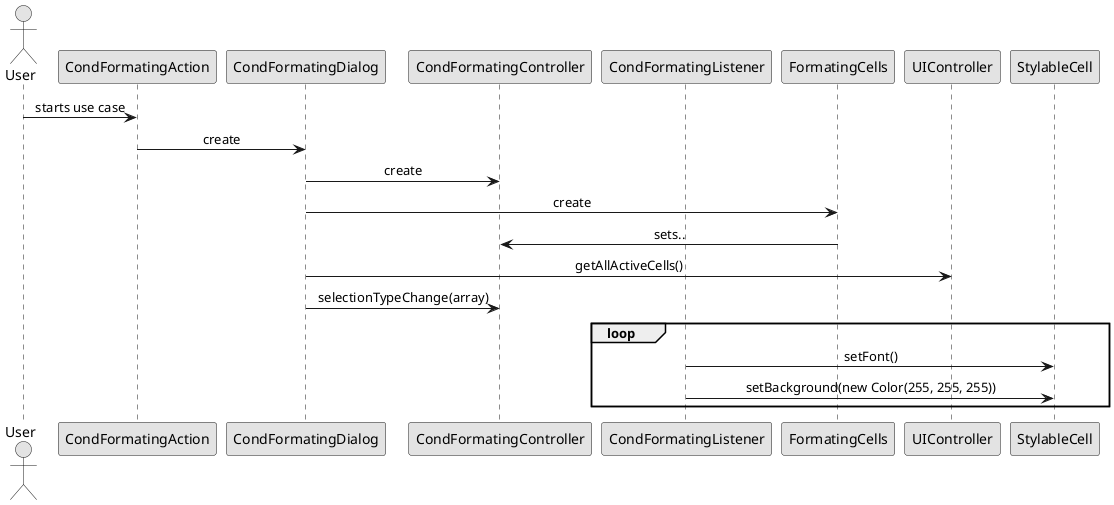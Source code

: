 @startuml

skinparam sequenceMessageAlign center
skinparam monochrome true

actor User
participant "CondFormatingAction" as cfa
participant "CondFormatingDialog" as cfd
participant "CondFormatingController" as cfc
participant "CondFormatingListener" as cfl

User->cfa: starts use case
cfa->cfd:create
cfd->cfc:create
cfd->FormatingCells:create
FormatingCells->cfc:sets..
cfd->UIController:getAllActiveCells()
cfd->cfc:selectionTypeChange(array)
loop
cfl->StylableCell:setFont()
cfl->StylableCell:setBackground(new Color(255, 255, 255))
end loop

@enduml

